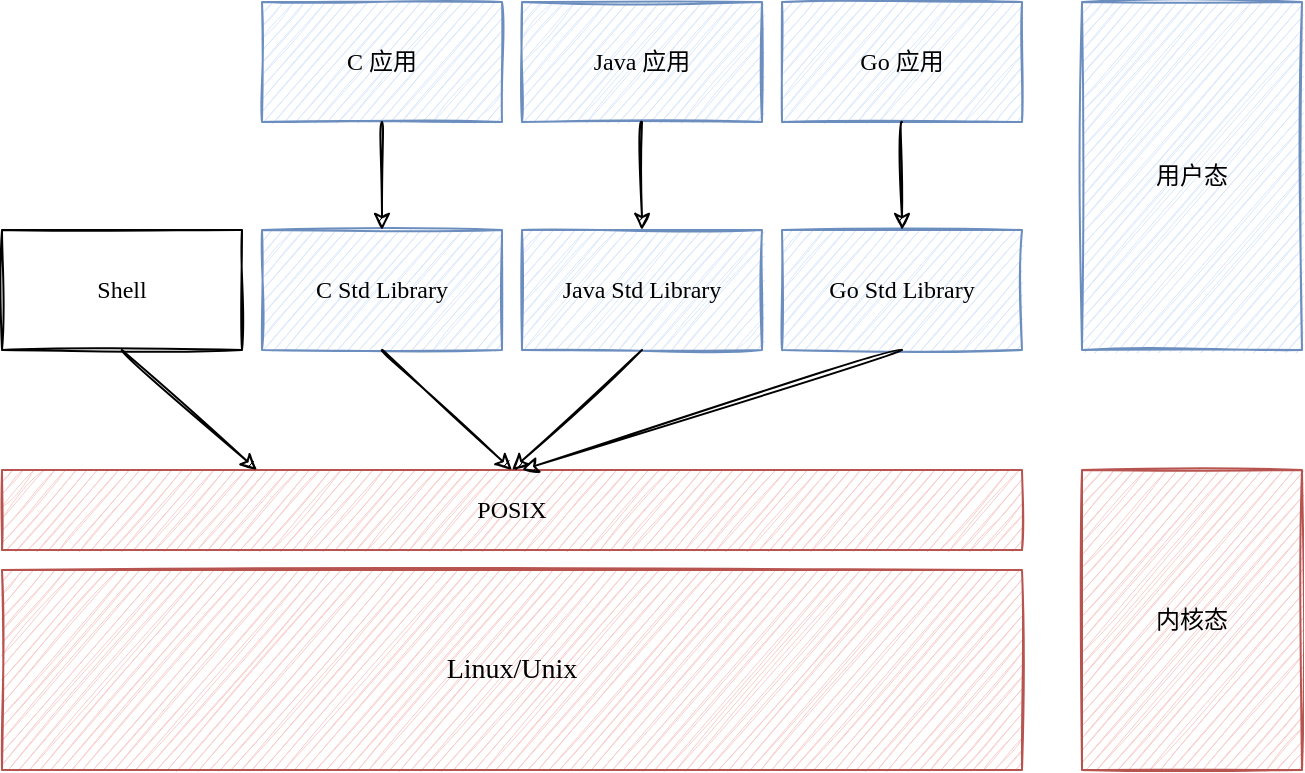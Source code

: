 <mxfile version="20.0.1" type="github">
  <diagram id="blvmo5UPrjpmmqZUix2r" name="Page-1">
    <mxGraphModel dx="770" dy="535" grid="1" gridSize="10" guides="1" tooltips="1" connect="1" arrows="1" fold="1" page="1" pageScale="1" pageWidth="1169" pageHeight="827" math="0" shadow="0">
      <root>
        <mxCell id="0" />
        <mxCell id="1" parent="0" />
        <mxCell id="MnECo-_hzbuP8dUtacvV-1" value="Linux/Unix" style="rounded=0;whiteSpace=wrap;html=1;sketch=1;fontFamily=Comic Sans MS;fontSize=14;fillColor=#f8cecc;strokeColor=#b85450;" vertex="1" parent="1">
          <mxGeometry x="30" y="364" width="510" height="100" as="geometry" />
        </mxCell>
        <mxCell id="MnECo-_hzbuP8dUtacvV-2" value="POSIX" style="rounded=0;whiteSpace=wrap;html=1;sketch=1;fontFamily=Comic Sans MS;fillColor=#f8cecc;strokeColor=#b85450;" vertex="1" parent="1">
          <mxGeometry x="30" y="314" width="510" height="40" as="geometry" />
        </mxCell>
        <mxCell id="MnECo-_hzbuP8dUtacvV-3" value="内核态" style="rounded=0;whiteSpace=wrap;html=1;sketch=1;fontFamily=Comic Sans MS;fillColor=#f8cecc;strokeColor=#b85450;" vertex="1" parent="1">
          <mxGeometry x="570" y="314" width="110" height="150" as="geometry" />
        </mxCell>
        <mxCell id="MnECo-_hzbuP8dUtacvV-4" value="C Std Library" style="rounded=0;whiteSpace=wrap;html=1;sketch=1;fontFamily=Comic Sans MS;fillColor=#dae8fc;strokeColor=#6c8ebf;" vertex="1" parent="1">
          <mxGeometry x="160" y="194" width="120" height="60" as="geometry" />
        </mxCell>
        <mxCell id="MnECo-_hzbuP8dUtacvV-5" value="Java Std Library" style="rounded=0;whiteSpace=wrap;html=1;sketch=1;fontFamily=Comic Sans MS;fillColor=#dae8fc;strokeColor=#6c8ebf;" vertex="1" parent="1">
          <mxGeometry x="290" y="194" width="120" height="60" as="geometry" />
        </mxCell>
        <mxCell id="MnECo-_hzbuP8dUtacvV-6" value="Go Std Library" style="rounded=0;whiteSpace=wrap;html=1;sketch=1;fontFamily=Comic Sans MS;fillColor=#dae8fc;strokeColor=#6c8ebf;" vertex="1" parent="1">
          <mxGeometry x="420" y="194" width="120" height="60" as="geometry" />
        </mxCell>
        <mxCell id="MnECo-_hzbuP8dUtacvV-7" value="Shell" style="rounded=0;whiteSpace=wrap;html=1;sketch=1;fontFamily=Comic Sans MS;" vertex="1" parent="1">
          <mxGeometry x="30" y="194" width="120" height="60" as="geometry" />
        </mxCell>
        <mxCell id="MnECo-_hzbuP8dUtacvV-8" value="用户态" style="rounded=0;whiteSpace=wrap;html=1;sketch=1;fontFamily=Comic Sans MS;fillColor=#dae8fc;strokeColor=#6c8ebf;" vertex="1" parent="1">
          <mxGeometry x="570" y="80" width="110" height="174" as="geometry" />
        </mxCell>
        <mxCell id="MnECo-_hzbuP8dUtacvV-9" value="C 应用" style="rounded=0;whiteSpace=wrap;html=1;sketch=1;fontFamily=Comic Sans MS;fillColor=#dae8fc;strokeColor=#6c8ebf;" vertex="1" parent="1">
          <mxGeometry x="160" y="80" width="120" height="60" as="geometry" />
        </mxCell>
        <mxCell id="MnECo-_hzbuP8dUtacvV-10" value="Java 应用" style="rounded=0;whiteSpace=wrap;html=1;sketch=1;fontFamily=Comic Sans MS;fillColor=#dae8fc;strokeColor=#6c8ebf;" vertex="1" parent="1">
          <mxGeometry x="290" y="80" width="120" height="60" as="geometry" />
        </mxCell>
        <mxCell id="MnECo-_hzbuP8dUtacvV-11" value="Go 应用" style="rounded=0;whiteSpace=wrap;html=1;sketch=1;fontFamily=Comic Sans MS;fillColor=#dae8fc;strokeColor=#6c8ebf;" vertex="1" parent="1">
          <mxGeometry x="420" y="80" width="120" height="60" as="geometry" />
        </mxCell>
        <mxCell id="MnECo-_hzbuP8dUtacvV-13" value="" style="endArrow=classic;html=1;sketch=1;fontFamily=Comic Sans MS;fontSize=14;curved=1;exitX=0.5;exitY=1;exitDx=0;exitDy=0;entryX=0.25;entryY=0;entryDx=0;entryDy=0;" edge="1" parent="1" source="MnECo-_hzbuP8dUtacvV-7" target="MnECo-_hzbuP8dUtacvV-2">
          <mxGeometry width="50" height="50" relative="1" as="geometry">
            <mxPoint x="90" y="204" as="sourcePoint" />
            <mxPoint x="140" y="154" as="targetPoint" />
          </mxGeometry>
        </mxCell>
        <mxCell id="MnECo-_hzbuP8dUtacvV-14" value="" style="endArrow=classic;html=1;sketch=1;fontFamily=Comic Sans MS;fontSize=14;curved=1;exitX=0.5;exitY=1;exitDx=0;exitDy=0;entryX=0.5;entryY=0;entryDx=0;entryDy=0;" edge="1" parent="1" source="MnECo-_hzbuP8dUtacvV-4" target="MnECo-_hzbuP8dUtacvV-2">
          <mxGeometry width="50" height="50" relative="1" as="geometry">
            <mxPoint x="370" y="344" as="sourcePoint" />
            <mxPoint x="420" y="294" as="targetPoint" />
          </mxGeometry>
        </mxCell>
        <mxCell id="MnECo-_hzbuP8dUtacvV-15" value="" style="endArrow=classic;html=1;sketch=1;fontFamily=Comic Sans MS;fontSize=14;curved=1;exitX=0.5;exitY=1;exitDx=0;exitDy=0;entryX=0.5;entryY=0;entryDx=0;entryDy=0;" edge="1" parent="1" source="MnECo-_hzbuP8dUtacvV-5" target="MnECo-_hzbuP8dUtacvV-2">
          <mxGeometry width="50" height="50" relative="1" as="geometry">
            <mxPoint x="420" y="314" as="sourcePoint" />
            <mxPoint x="470" y="264" as="targetPoint" />
          </mxGeometry>
        </mxCell>
        <mxCell id="MnECo-_hzbuP8dUtacvV-16" value="" style="endArrow=classic;html=1;sketch=1;fontFamily=Comic Sans MS;fontSize=14;curved=1;exitX=0.5;exitY=1;exitDx=0;exitDy=0;" edge="1" parent="1" source="MnECo-_hzbuP8dUtacvV-6">
          <mxGeometry width="50" height="50" relative="1" as="geometry">
            <mxPoint x="470" y="324" as="sourcePoint" />
            <mxPoint x="290" y="314" as="targetPoint" />
          </mxGeometry>
        </mxCell>
        <mxCell id="MnECo-_hzbuP8dUtacvV-17" value="" style="endArrow=classic;html=1;sketch=1;fontFamily=Comic Sans MS;fontSize=14;curved=1;exitX=0.5;exitY=1;exitDx=0;exitDy=0;entryX=0.5;entryY=0;entryDx=0;entryDy=0;" edge="1" parent="1" source="MnECo-_hzbuP8dUtacvV-9" target="MnECo-_hzbuP8dUtacvV-4">
          <mxGeometry width="50" height="50" relative="1" as="geometry">
            <mxPoint x="210" y="200" as="sourcePoint" />
            <mxPoint x="260" y="150" as="targetPoint" />
          </mxGeometry>
        </mxCell>
        <mxCell id="MnECo-_hzbuP8dUtacvV-18" value="" style="endArrow=classic;html=1;sketch=1;fontFamily=Comic Sans MS;fontSize=14;curved=1;exitX=0.5;exitY=1;exitDx=0;exitDy=0;entryX=0.5;entryY=0;entryDx=0;entryDy=0;" edge="1" parent="1" source="MnECo-_hzbuP8dUtacvV-10" target="MnECo-_hzbuP8dUtacvV-5">
          <mxGeometry width="50" height="50" relative="1" as="geometry">
            <mxPoint x="350" y="200" as="sourcePoint" />
            <mxPoint x="400" y="150" as="targetPoint" />
          </mxGeometry>
        </mxCell>
        <mxCell id="MnECo-_hzbuP8dUtacvV-19" value="" style="endArrow=classic;html=1;sketch=1;fontFamily=Comic Sans MS;fontSize=14;curved=1;exitX=0.5;exitY=1;exitDx=0;exitDy=0;entryX=0.5;entryY=0;entryDx=0;entryDy=0;" edge="1" parent="1" source="MnECo-_hzbuP8dUtacvV-11" target="MnECo-_hzbuP8dUtacvV-6">
          <mxGeometry width="50" height="50" relative="1" as="geometry">
            <mxPoint x="480" y="173.289" as="sourcePoint" />
            <mxPoint x="520" y="160" as="targetPoint" />
          </mxGeometry>
        </mxCell>
      </root>
    </mxGraphModel>
  </diagram>
</mxfile>
